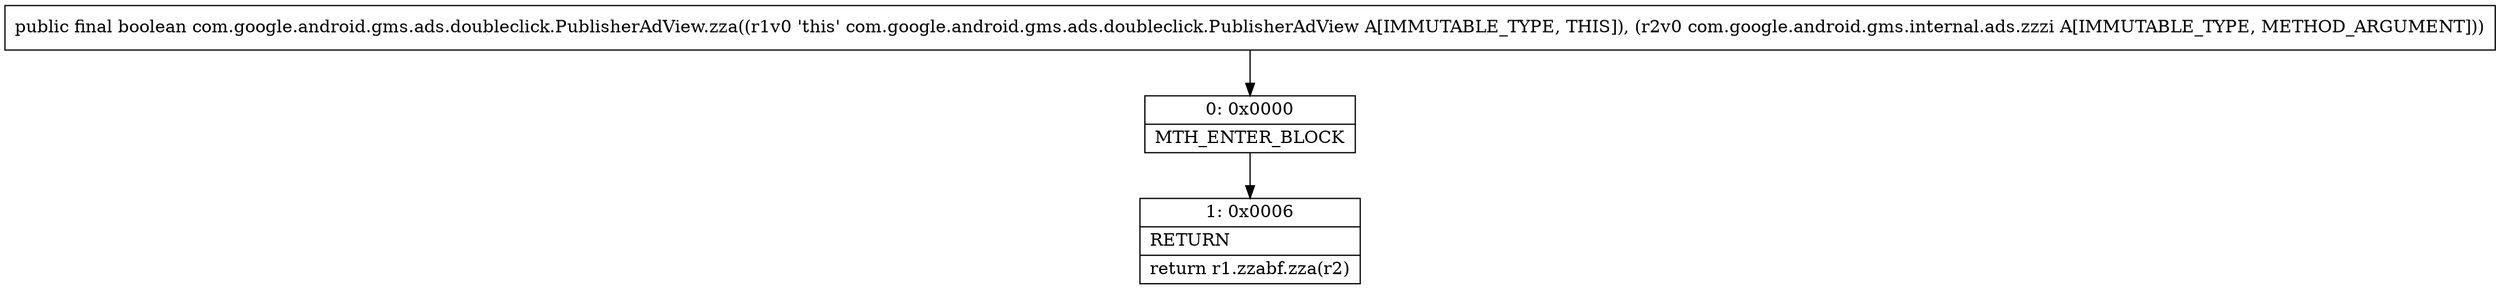 digraph "CFG forcom.google.android.gms.ads.doubleclick.PublisherAdView.zza(Lcom\/google\/android\/gms\/internal\/ads\/zzzi;)Z" {
Node_0 [shape=record,label="{0\:\ 0x0000|MTH_ENTER_BLOCK\l}"];
Node_1 [shape=record,label="{1\:\ 0x0006|RETURN\l|return r1.zzabf.zza(r2)\l}"];
MethodNode[shape=record,label="{public final boolean com.google.android.gms.ads.doubleclick.PublisherAdView.zza((r1v0 'this' com.google.android.gms.ads.doubleclick.PublisherAdView A[IMMUTABLE_TYPE, THIS]), (r2v0 com.google.android.gms.internal.ads.zzzi A[IMMUTABLE_TYPE, METHOD_ARGUMENT])) }"];
MethodNode -> Node_0;
Node_0 -> Node_1;
}

